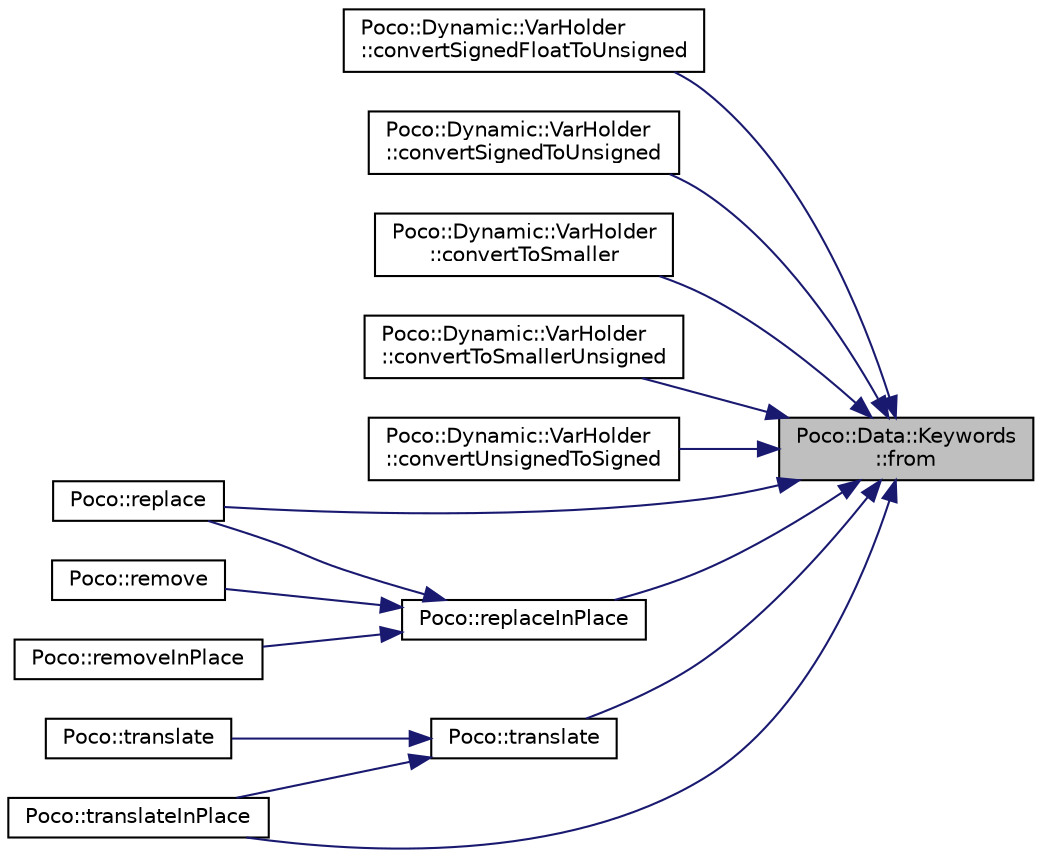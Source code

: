 digraph "Poco::Data::Keywords::from"
{
 // LATEX_PDF_SIZE
  edge [fontname="Helvetica",fontsize="10",labelfontname="Helvetica",labelfontsize="10"];
  node [fontname="Helvetica",fontsize="10",shape=record];
  rankdir="RL";
  Node1 [label="Poco::Data::Keywords\l::from",height=0.2,width=0.4,color="black", fillcolor="grey75", style="filled", fontcolor="black",tooltip="Convenience function for creation of position."];
  Node1 -> Node2 [dir="back",color="midnightblue",fontsize="10",style="solid"];
  Node2 [label="Poco::Dynamic::VarHolder\l::convertSignedFloatToUnsigned",height=0.2,width=0.4,color="black", fillcolor="white", style="filled",URL="$classPoco_1_1Dynamic_1_1VarHolder.html#ab786eb9824a614b8773c64aee8a6da35",tooltip=" "];
  Node1 -> Node3 [dir="back",color="midnightblue",fontsize="10",style="solid"];
  Node3 [label="Poco::Dynamic::VarHolder\l::convertSignedToUnsigned",height=0.2,width=0.4,color="black", fillcolor="white", style="filled",URL="$classPoco_1_1Dynamic_1_1VarHolder.html#ab8911bf9905a7f5d36f67f2c8faa6373",tooltip=" "];
  Node1 -> Node4 [dir="back",color="midnightblue",fontsize="10",style="solid"];
  Node4 [label="Poco::Dynamic::VarHolder\l::convertToSmaller",height=0.2,width=0.4,color="black", fillcolor="white", style="filled",URL="$classPoco_1_1Dynamic_1_1VarHolder.html#a31905b15d7eaf7957760b35dd107466e",tooltip=" "];
  Node1 -> Node5 [dir="back",color="midnightblue",fontsize="10",style="solid"];
  Node5 [label="Poco::Dynamic::VarHolder\l::convertToSmallerUnsigned",height=0.2,width=0.4,color="black", fillcolor="white", style="filled",URL="$classPoco_1_1Dynamic_1_1VarHolder.html#a0c42265cc1223930471d8f2ca5be2961",tooltip=" "];
  Node1 -> Node6 [dir="back",color="midnightblue",fontsize="10",style="solid"];
  Node6 [label="Poco::Dynamic::VarHolder\l::convertUnsignedToSigned",height=0.2,width=0.4,color="black", fillcolor="white", style="filled",URL="$classPoco_1_1Dynamic_1_1VarHolder.html#af800adc7c4f5304c4273d0d041734034",tooltip=" "];
  Node1 -> Node7 [dir="back",color="midnightblue",fontsize="10",style="solid"];
  Node7 [label="Poco::replace",height=0.2,width=0.4,color="black", fillcolor="white", style="filled",URL="$namespacePoco.html#ae2fc77c8c7c7ad4b8ebad5f0dd0e70a8",tooltip=" "];
  Node1 -> Node8 [dir="back",color="midnightblue",fontsize="10",style="solid"];
  Node8 [label="Poco::replaceInPlace",height=0.2,width=0.4,color="black", fillcolor="white", style="filled",URL="$namespacePoco.html#aa36e1a9d0e3358c0b4f562bbad63fa07",tooltip=" "];
  Node8 -> Node9 [dir="back",color="midnightblue",fontsize="10",style="solid"];
  Node9 [label="Poco::remove",height=0.2,width=0.4,color="black", fillcolor="white", style="filled",URL="$namespacePoco.html#a47e3d39871031250788678491ada5259",tooltip=" "];
  Node8 -> Node10 [dir="back",color="midnightblue",fontsize="10",style="solid"];
  Node10 [label="Poco::removeInPlace",height=0.2,width=0.4,color="black", fillcolor="white", style="filled",URL="$namespacePoco.html#ac34ea077303abc508602fe05bb10c0bc",tooltip=" "];
  Node8 -> Node7 [dir="back",color="midnightblue",fontsize="10",style="solid"];
  Node1 -> Node11 [dir="back",color="midnightblue",fontsize="10",style="solid"];
  Node11 [label="Poco::translate",height=0.2,width=0.4,color="black", fillcolor="white", style="filled",URL="$namespacePoco.html#afc602fa35443e3c8e0c5793697f1e06f",tooltip=" "];
  Node11 -> Node12 [dir="back",color="midnightblue",fontsize="10",style="solid"];
  Node12 [label="Poco::translate",height=0.2,width=0.4,color="black", fillcolor="white", style="filled",URL="$namespacePoco.html#ae77bb8472f3cb822c92f3a1fe831cd22",tooltip=" "];
  Node11 -> Node13 [dir="back",color="midnightblue",fontsize="10",style="solid"];
  Node13 [label="Poco::translateInPlace",height=0.2,width=0.4,color="black", fillcolor="white", style="filled",URL="$namespacePoco.html#a71cce985aa43a1f15d5e151fa8642522",tooltip=" "];
  Node1 -> Node13 [dir="back",color="midnightblue",fontsize="10",style="solid"];
}

